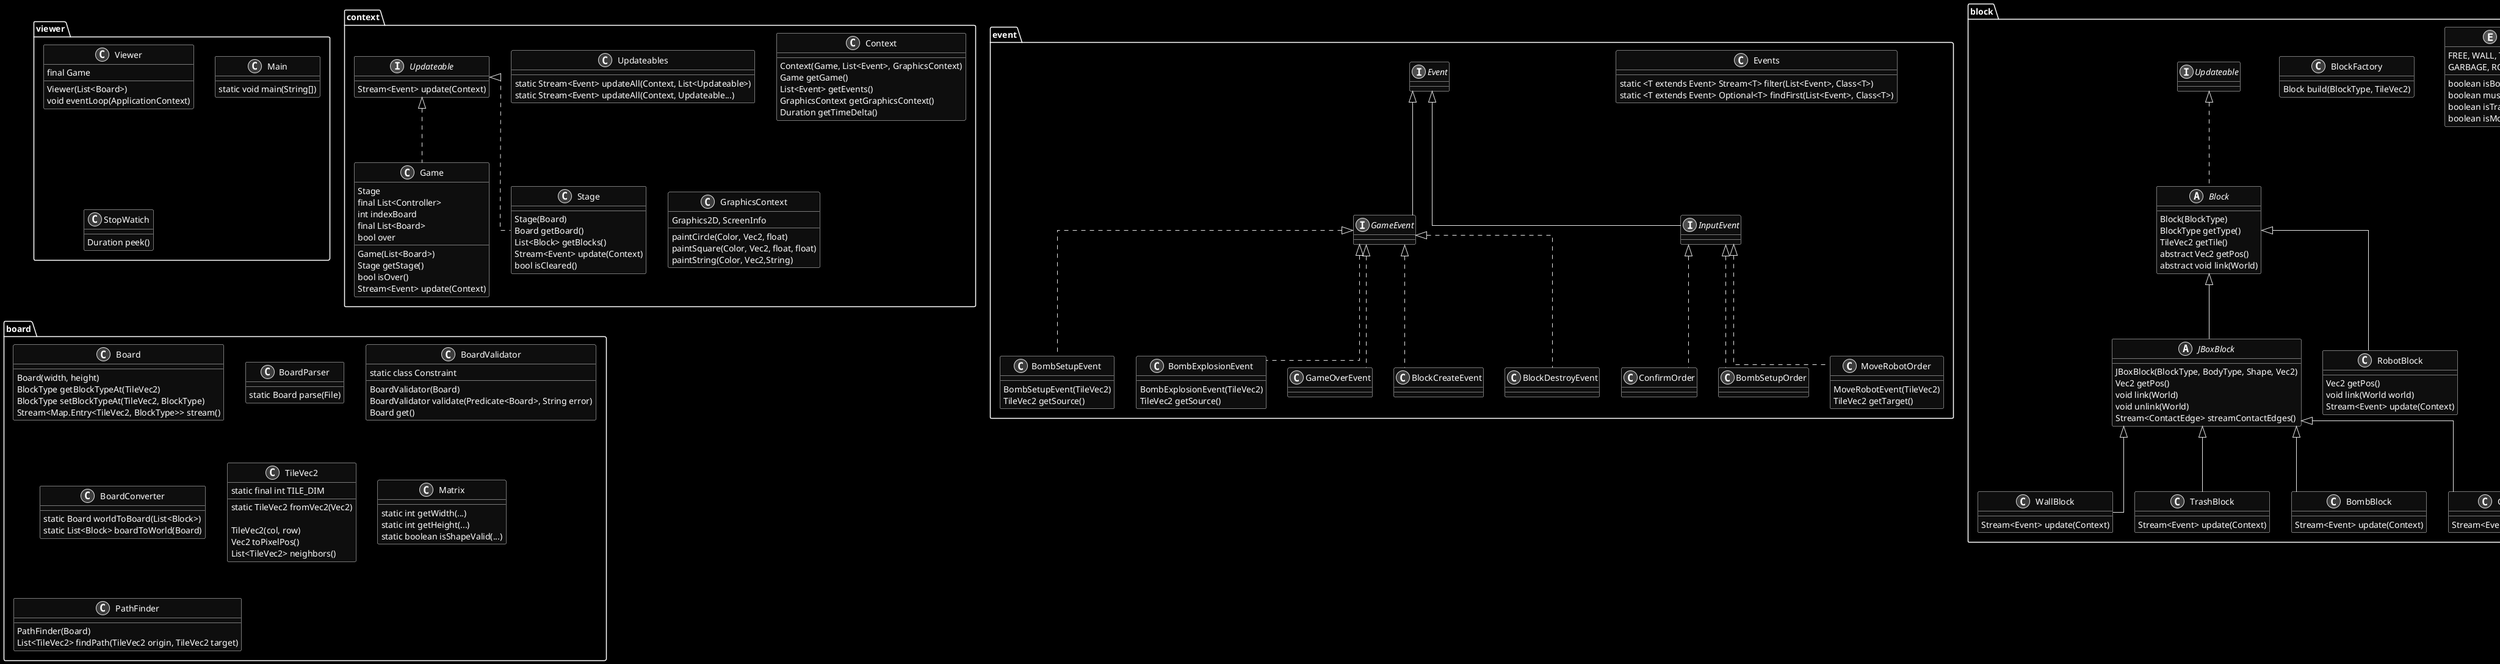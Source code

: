 @startuml

skinparam linetype ortho
skinparam monochrome reverse
skinparam backgroundColor #FFFFFF

package viewer {
  class Viewer {
    final Game
    Viewer(List<Board>)
    void eventLoop(ApplicationContext)
  }

  class Main {
    static void main(String[])
  }

  class StopWatich {
    Duration peek()
  }
}

package context {
  interface Updateable {
    Stream<Event> update(Context)
  }

  class Updateables {
    static Stream<Event> updateAll(Context, List<Updateable>)
    static Stream<Event> updateAll(Context, Updateable...)
  }

  class Context {
    Context(Game, List<Event>, GraphicsContext)
    Game getGame()
    List<Event> getEvents()
    GraphicsContext getGraphicsContext()
    Duration getTimeDelta()
  }

  class GraphicsContext {
    Graphics2D, ScreenInfo

    paintCircle(Color, Vec2, float)
    paintSquare(Color, Vec2, float, float)
    paintString(Color, Vec2,String)
  }

  class Game implements Updateable {
    Stage
    final List<Controller>
    int indexBoard
    final List<Board>
    bool over

    Game(List<Board>)
    Stage getStage()
    bool isOver()
    Stream<Event> update(Context)
  }

  class Stage implements Updateable {
    Stage(Board)
    Board getBoard()
    List<Block> getBlocks()
    Stream<Event> update(Context)
    bool isCleared()
  }
}

package event {
  class Events {
    static <T extends Event> Stream<T> filter(List<Event>, Class<T>)
    static <T extends Event> Optional<T> findFirst(List<Event>, Class<T>)
  }

  interface Event
  interface GameEvent implements Event
  interface InputEvent implements Event

  class ConfirmOrder implements InputEvent
  class BombSetupOrder implements InputEvent

  class MoveRobotOrder implements InputEvent {
    MoveRobotEvent(TileVec2)
    TileVec2 getTarget()
  }

  class BombSetupEvent implements GameEvent {
    BombSetupEvent(TileVec2)
    TileVec2 getSource()
  }

  class BombExplosionEvent implements GameEvent {
    BombExplosionEvent(TileVec2)
    TileVec2 getSource()
  }

  class GameOverEvent implements GameEvent
  class BlockCreateEvent implements GameEvent
  class BlockDestroyEvent implements GameEvent
}

package board {
  class Board {
    Board(width, height)
    BlockType getBlockTypeAt(TileVec2)
    BlockType setBlockTypeAt(TileVec2, BlockType)
    Stream<Map.Entry<TileVec2, BlockType>> stream()
  }

  class BoardParser {
    static Board parse(File)
  }

  class BoardValidator {
    static class Constraint

    BoardValidator(Board)
    BoardValidator validate(Predicate<Board>, String error)
    Board get()
  }

  class BoardConverter {
    static Board worldToBoard(List<Block>)
    static List<Block> boardToWorld(Board)
  }

  class TileVec2 {
    static final int TILE_DIM
    static TileVec2 fromVec2(Vec2)

    TileVec2(col, row)
    Vec2 toPixelPos()
    List<TileVec2> neighbors()
  }

  class Matrix {
    static int getWidth(...)
    static int getHeight(...)
    static boolean isShapeValid(...)
  }

  class PathFinder {
    PathFinder(Board)
    List<TileVec2> findPath(TileVec2 origin, TileVec2 target)
  }
}

package block {
  enum BlockType {
    FREE, WALL, TRASH,
    GARBAGE, ROBOT, BOMB

    boolean isBounding()
    boolean mustBeReachable()
    boolean isTraversable()
    boolean isMovableByExplosion()
  }

  class BlockFactory {
    Block build(BlockType, TileVec2)
  }

  abstract class Block implements Updateable {
    Block(BlockType)
    BlockType getType()
    TileVec2 getTile()
    abstract Vec2 getPos()
    abstract void link(World)
  }
  
  abstract class JBoxBlock extends Block {
    JBoxBlock(BlockType, BodyType, Shape, Vec2)
    Vec2 getPos()
    void link(World)
    void unlink(World)
    Stream<ContactEdge> streamContactEdges()
  }
  
  class RobotBlock extends Block {
    Vec2 getPos()
    void link(World world)
    Stream<Event> update(Context)
  }

  class WallBlock extends JBoxBlock {
    Stream<Event> update(Context)
  }

  class TrashBlock extends JBoxBlock {
    Stream<Event> update(Context)
  }

  class BombBlock extends JBoxBlock {
    Stream<Event> update(Context)
  }

  class GarbageBlock extends JBoxBlock {
    Stream<Event> update(Context)
  }
}

@enduml
